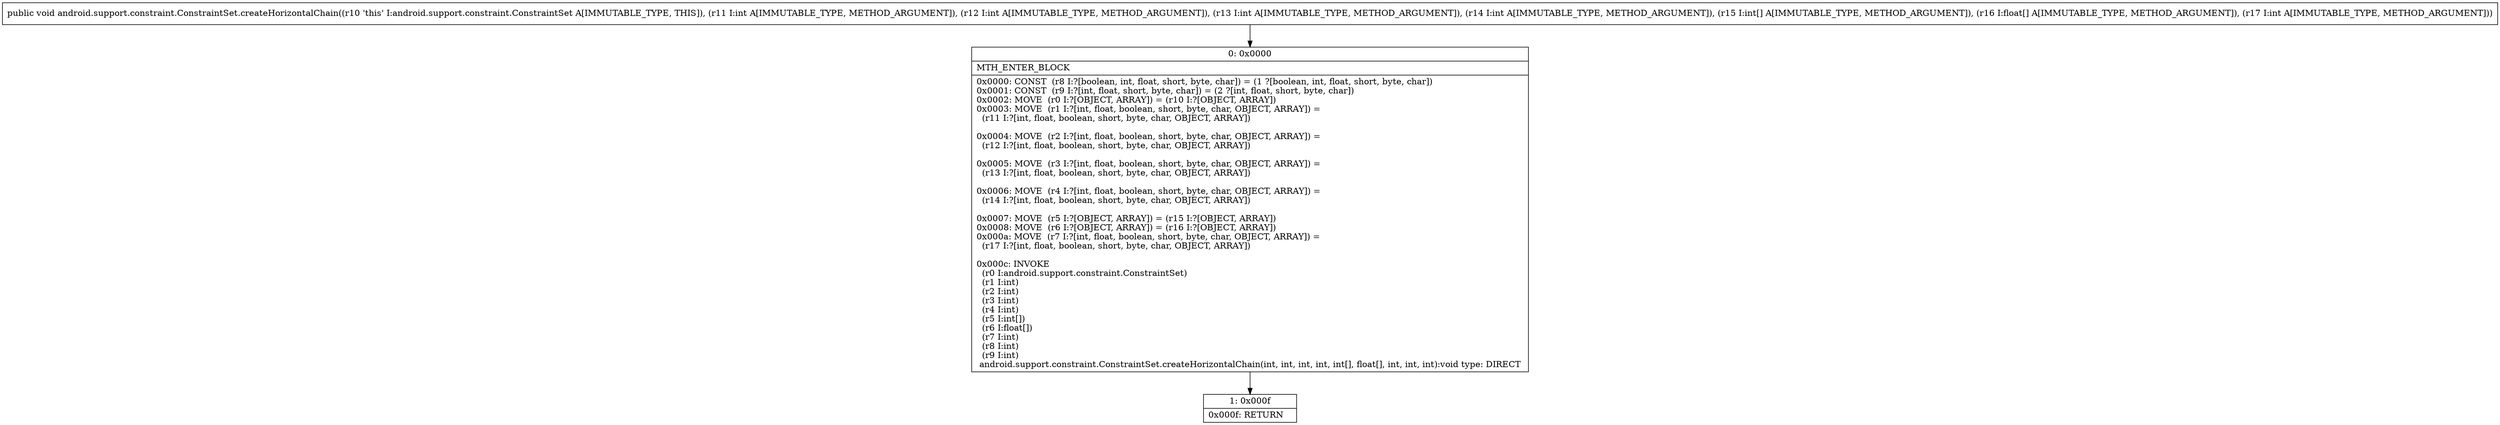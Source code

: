 digraph "CFG forandroid.support.constraint.ConstraintSet.createHorizontalChain(IIII[I[FI)V" {
Node_0 [shape=record,label="{0\:\ 0x0000|MTH_ENTER_BLOCK\l|0x0000: CONST  (r8 I:?[boolean, int, float, short, byte, char]) = (1 ?[boolean, int, float, short, byte, char]) \l0x0001: CONST  (r9 I:?[int, float, short, byte, char]) = (2 ?[int, float, short, byte, char]) \l0x0002: MOVE  (r0 I:?[OBJECT, ARRAY]) = (r10 I:?[OBJECT, ARRAY]) \l0x0003: MOVE  (r1 I:?[int, float, boolean, short, byte, char, OBJECT, ARRAY]) = \l  (r11 I:?[int, float, boolean, short, byte, char, OBJECT, ARRAY])\l \l0x0004: MOVE  (r2 I:?[int, float, boolean, short, byte, char, OBJECT, ARRAY]) = \l  (r12 I:?[int, float, boolean, short, byte, char, OBJECT, ARRAY])\l \l0x0005: MOVE  (r3 I:?[int, float, boolean, short, byte, char, OBJECT, ARRAY]) = \l  (r13 I:?[int, float, boolean, short, byte, char, OBJECT, ARRAY])\l \l0x0006: MOVE  (r4 I:?[int, float, boolean, short, byte, char, OBJECT, ARRAY]) = \l  (r14 I:?[int, float, boolean, short, byte, char, OBJECT, ARRAY])\l \l0x0007: MOVE  (r5 I:?[OBJECT, ARRAY]) = (r15 I:?[OBJECT, ARRAY]) \l0x0008: MOVE  (r6 I:?[OBJECT, ARRAY]) = (r16 I:?[OBJECT, ARRAY]) \l0x000a: MOVE  (r7 I:?[int, float, boolean, short, byte, char, OBJECT, ARRAY]) = \l  (r17 I:?[int, float, boolean, short, byte, char, OBJECT, ARRAY])\l \l0x000c: INVOKE  \l  (r0 I:android.support.constraint.ConstraintSet)\l  (r1 I:int)\l  (r2 I:int)\l  (r3 I:int)\l  (r4 I:int)\l  (r5 I:int[])\l  (r6 I:float[])\l  (r7 I:int)\l  (r8 I:int)\l  (r9 I:int)\l android.support.constraint.ConstraintSet.createHorizontalChain(int, int, int, int, int[], float[], int, int, int):void type: DIRECT \l}"];
Node_1 [shape=record,label="{1\:\ 0x000f|0x000f: RETURN   \l}"];
MethodNode[shape=record,label="{public void android.support.constraint.ConstraintSet.createHorizontalChain((r10 'this' I:android.support.constraint.ConstraintSet A[IMMUTABLE_TYPE, THIS]), (r11 I:int A[IMMUTABLE_TYPE, METHOD_ARGUMENT]), (r12 I:int A[IMMUTABLE_TYPE, METHOD_ARGUMENT]), (r13 I:int A[IMMUTABLE_TYPE, METHOD_ARGUMENT]), (r14 I:int A[IMMUTABLE_TYPE, METHOD_ARGUMENT]), (r15 I:int[] A[IMMUTABLE_TYPE, METHOD_ARGUMENT]), (r16 I:float[] A[IMMUTABLE_TYPE, METHOD_ARGUMENT]), (r17 I:int A[IMMUTABLE_TYPE, METHOD_ARGUMENT])) }"];
MethodNode -> Node_0;
Node_0 -> Node_1;
}

